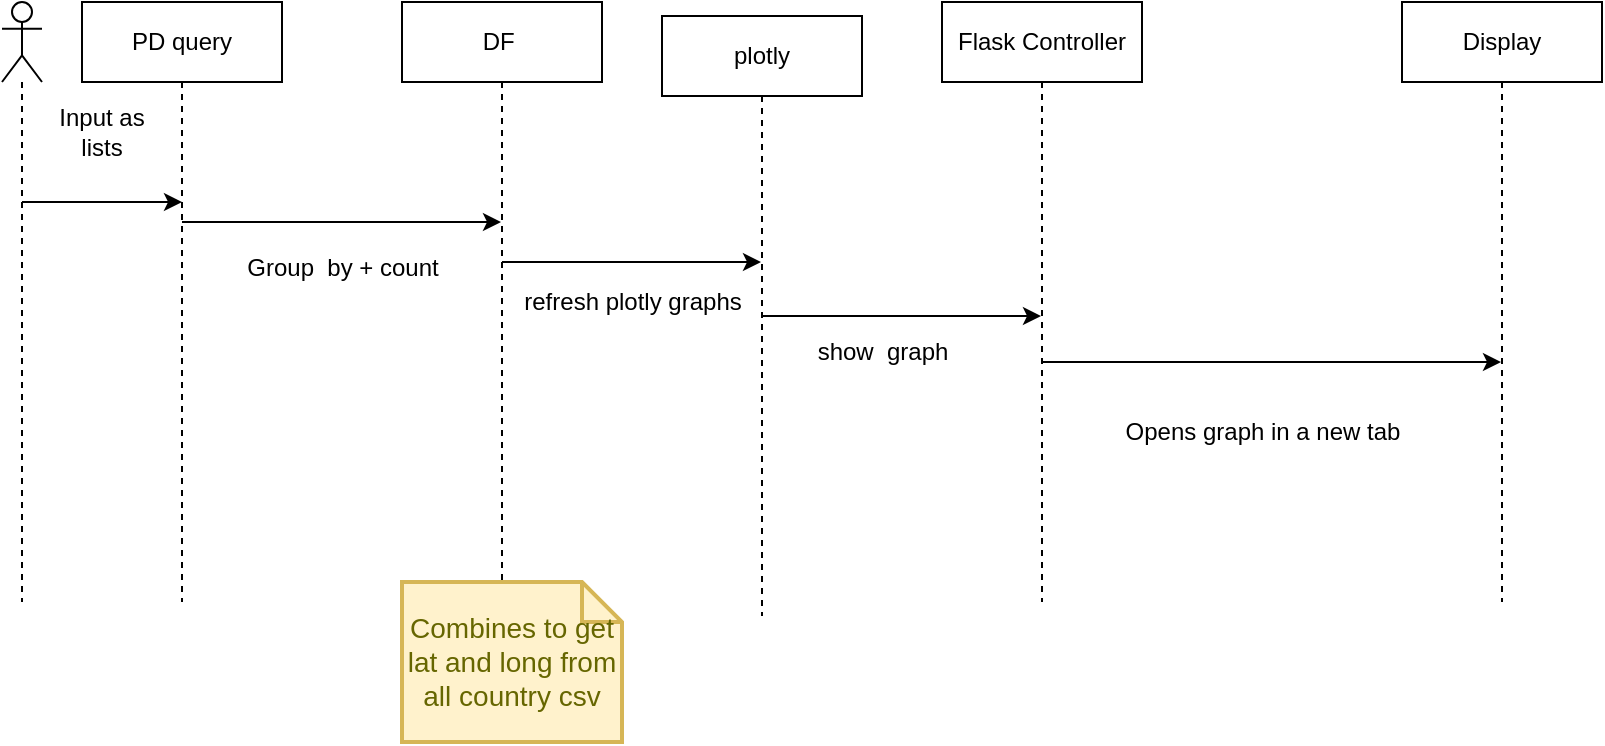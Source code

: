 <mxfile version="21.2.9" type="device">
  <diagram name="Page-1" id="WXMq-uOxvNfF55R8w4ae">
    <mxGraphModel dx="1434" dy="739" grid="1" gridSize="10" guides="1" tooltips="1" connect="1" arrows="1" fold="1" page="1" pageScale="1" pageWidth="850" pageHeight="1100" math="0" shadow="0">
      <root>
        <mxCell id="0" />
        <mxCell id="1" parent="0" />
        <mxCell id="pGhP-KXI2ZWzXiOmsCQA-1" value="" style="shape=umlLifeline;perimeter=lifelinePerimeter;whiteSpace=wrap;html=1;container=1;dropTarget=0;collapsible=0;recursiveResize=0;outlineConnect=0;portConstraint=eastwest;newEdgeStyle={&quot;edgeStyle&quot;:&quot;elbowEdgeStyle&quot;,&quot;elbow&quot;:&quot;vertical&quot;,&quot;curved&quot;:0,&quot;rounded&quot;:0};participant=umlActor;" parent="1" vertex="1">
          <mxGeometry x="30" y="40" width="20" height="300" as="geometry" />
        </mxCell>
        <mxCell id="pGhP-KXI2ZWzXiOmsCQA-2" value="" style="endArrow=classic;html=1;rounded=0;" parent="1" edge="1">
          <mxGeometry width="50" height="50" relative="1" as="geometry">
            <mxPoint x="40" y="140" as="sourcePoint" />
            <mxPoint x="120" y="140" as="targetPoint" />
          </mxGeometry>
        </mxCell>
        <mxCell id="pGhP-KXI2ZWzXiOmsCQA-3" value="Input as lists" style="text;html=1;strokeColor=none;fillColor=none;align=center;verticalAlign=middle;whiteSpace=wrap;rounded=0;" parent="1" vertex="1">
          <mxGeometry x="50" y="90" width="60" height="30" as="geometry" />
        </mxCell>
        <mxCell id="pGhP-KXI2ZWzXiOmsCQA-6" style="edgeStyle=elbowEdgeStyle;rounded=0;orthogonalLoop=1;jettySize=auto;html=1;elbow=vertical;curved=0;" parent="1" source="pGhP-KXI2ZWzXiOmsCQA-4" target="pGhP-KXI2ZWzXiOmsCQA-5" edge="1">
          <mxGeometry relative="1" as="geometry">
            <Array as="points">
              <mxPoint x="210" y="150" />
            </Array>
          </mxGeometry>
        </mxCell>
        <mxCell id="pGhP-KXI2ZWzXiOmsCQA-4" value="PD query" style="shape=umlLifeline;perimeter=lifelinePerimeter;whiteSpace=wrap;html=1;container=1;dropTarget=0;collapsible=0;recursiveResize=0;outlineConnect=0;portConstraint=eastwest;newEdgeStyle={&quot;edgeStyle&quot;:&quot;elbowEdgeStyle&quot;,&quot;elbow&quot;:&quot;vertical&quot;,&quot;curved&quot;:0,&quot;rounded&quot;:0};" parent="1" vertex="1">
          <mxGeometry x="70" y="40" width="100" height="300" as="geometry" />
        </mxCell>
        <mxCell id="pGhP-KXI2ZWzXiOmsCQA-9" style="edgeStyle=elbowEdgeStyle;rounded=0;orthogonalLoop=1;jettySize=auto;html=1;elbow=vertical;curved=0;" parent="1" source="pGhP-KXI2ZWzXiOmsCQA-5" target="pGhP-KXI2ZWzXiOmsCQA-8" edge="1">
          <mxGeometry relative="1" as="geometry">
            <Array as="points">
              <mxPoint x="340" y="170" />
              <mxPoint x="340" y="210" />
            </Array>
          </mxGeometry>
        </mxCell>
        <mxCell id="pGhP-KXI2ZWzXiOmsCQA-5" value="DF&amp;nbsp;" style="shape=umlLifeline;perimeter=lifelinePerimeter;whiteSpace=wrap;html=1;container=1;dropTarget=0;collapsible=0;recursiveResize=0;outlineConnect=0;portConstraint=eastwest;newEdgeStyle={&quot;edgeStyle&quot;:&quot;elbowEdgeStyle&quot;,&quot;elbow&quot;:&quot;vertical&quot;,&quot;curved&quot;:0,&quot;rounded&quot;:0};" parent="1" vertex="1">
          <mxGeometry x="230" y="40" width="100" height="300" as="geometry" />
        </mxCell>
        <mxCell id="pGhP-KXI2ZWzXiOmsCQA-7" value="Group&amp;nbsp; by + count" style="text;html=1;align=center;verticalAlign=middle;resizable=0;points=[];autosize=1;strokeColor=none;fillColor=none;" parent="1" vertex="1">
          <mxGeometry x="140" y="158" width="120" height="30" as="geometry" />
        </mxCell>
        <mxCell id="pGhP-KXI2ZWzXiOmsCQA-11" style="edgeStyle=elbowEdgeStyle;rounded=0;orthogonalLoop=1;jettySize=auto;html=1;elbow=vertical;curved=0;" parent="1" source="pGhP-KXI2ZWzXiOmsCQA-8" target="pGhP-KXI2ZWzXiOmsCQA-12" edge="1">
          <mxGeometry relative="1" as="geometry">
            <mxPoint x="519.5" y="190" as="targetPoint" />
            <Array as="points">
              <mxPoint x="460" y="180" />
              <mxPoint x="510" y="150" />
            </Array>
          </mxGeometry>
        </mxCell>
        <mxCell id="pGhP-KXI2ZWzXiOmsCQA-8" value="plotly" style="shape=umlLifeline;perimeter=lifelinePerimeter;whiteSpace=wrap;html=1;container=1;dropTarget=0;collapsible=0;recursiveResize=0;outlineConnect=0;portConstraint=eastwest;newEdgeStyle={&quot;edgeStyle&quot;:&quot;elbowEdgeStyle&quot;,&quot;elbow&quot;:&quot;vertical&quot;,&quot;curved&quot;:0,&quot;rounded&quot;:0};" parent="1" vertex="1">
          <mxGeometry x="360" y="47" width="100" height="300" as="geometry" />
        </mxCell>
        <mxCell id="pGhP-KXI2ZWzXiOmsCQA-15" style="edgeStyle=elbowEdgeStyle;rounded=0;orthogonalLoop=1;jettySize=auto;html=1;elbow=vertical;curved=0;" parent="1" source="pGhP-KXI2ZWzXiOmsCQA-12" target="pGhP-KXI2ZWzXiOmsCQA-14" edge="1">
          <mxGeometry relative="1" as="geometry">
            <Array as="points">
              <mxPoint x="710" y="220" />
            </Array>
          </mxGeometry>
        </mxCell>
        <mxCell id="pGhP-KXI2ZWzXiOmsCQA-12" value="Flask Controller" style="shape=umlLifeline;perimeter=lifelinePerimeter;whiteSpace=wrap;html=1;container=1;dropTarget=0;collapsible=0;recursiveResize=0;outlineConnect=0;portConstraint=eastwest;newEdgeStyle={&quot;edgeStyle&quot;:&quot;elbowEdgeStyle&quot;,&quot;elbow&quot;:&quot;vertical&quot;,&quot;curved&quot;:0,&quot;rounded&quot;:0};" parent="1" vertex="1">
          <mxGeometry x="500" y="40" width="100" height="300" as="geometry" />
        </mxCell>
        <mxCell id="pGhP-KXI2ZWzXiOmsCQA-14" value="Display" style="shape=umlLifeline;perimeter=lifelinePerimeter;whiteSpace=wrap;html=1;container=1;dropTarget=0;collapsible=0;recursiveResize=0;outlineConnect=0;portConstraint=eastwest;newEdgeStyle={&quot;edgeStyle&quot;:&quot;elbowEdgeStyle&quot;,&quot;elbow&quot;:&quot;vertical&quot;,&quot;curved&quot;:0,&quot;rounded&quot;:0};" parent="1" vertex="1">
          <mxGeometry x="730" y="40" width="100" height="300" as="geometry" />
        </mxCell>
        <mxCell id="sulxwAvKZzehWzUtV-l2-1" value="refresh plotly graphs" style="text;html=1;align=center;verticalAlign=middle;resizable=0;points=[];autosize=1;strokeColor=none;fillColor=none;" parent="1" vertex="1">
          <mxGeometry x="280" y="175" width="130" height="30" as="geometry" />
        </mxCell>
        <mxCell id="sulxwAvKZzehWzUtV-l2-2" value="show&amp;nbsp; graph" style="text;html=1;align=center;verticalAlign=middle;resizable=0;points=[];autosize=1;strokeColor=none;fillColor=none;" parent="1" vertex="1">
          <mxGeometry x="425" y="200" width="90" height="30" as="geometry" />
        </mxCell>
        <mxCell id="sulxwAvKZzehWzUtV-l2-3" value="Opens graph in a new tab" style="text;html=1;align=center;verticalAlign=middle;resizable=0;points=[];autosize=1;strokeColor=none;fillColor=none;" parent="1" vertex="1">
          <mxGeometry x="580" y="240" width="160" height="30" as="geometry" />
        </mxCell>
        <mxCell id="Kn3nT97tdBVd7DVspiOc-1" value="Combines to get lat and long from all country csv" style="shape=note;strokeWidth=2;fontSize=14;size=20;whiteSpace=wrap;html=1;fillColor=#fff2cc;strokeColor=#d6b656;fontColor=#666600;" parent="1" vertex="1">
          <mxGeometry x="230" y="330" width="110.0" height="80" as="geometry" />
        </mxCell>
      </root>
    </mxGraphModel>
  </diagram>
</mxfile>
